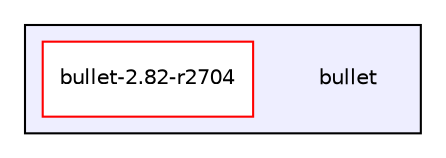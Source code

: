digraph "bullet" {
  compound=true
  node [ fontsize="10", fontname="Helvetica"];
  edge [ labelfontsize="10", labelfontname="Helvetica"];
  subgraph clusterdir_b382f1825f58e15f97ef4cbf36e64c4f {
    graph [ bgcolor="#eeeeff", pencolor="black", label="" URL="dir_b382f1825f58e15f97ef4cbf36e64c4f.html"];
    dir_b382f1825f58e15f97ef4cbf36e64c4f [shape=plaintext label="bullet"];
    dir_2af2a31b807ca3e166acbec98482e371 [shape=box label="bullet-2.82-r2704" color="red" fillcolor="white" style="filled" URL="dir_2af2a31b807ca3e166acbec98482e371.html"];
  }
}
